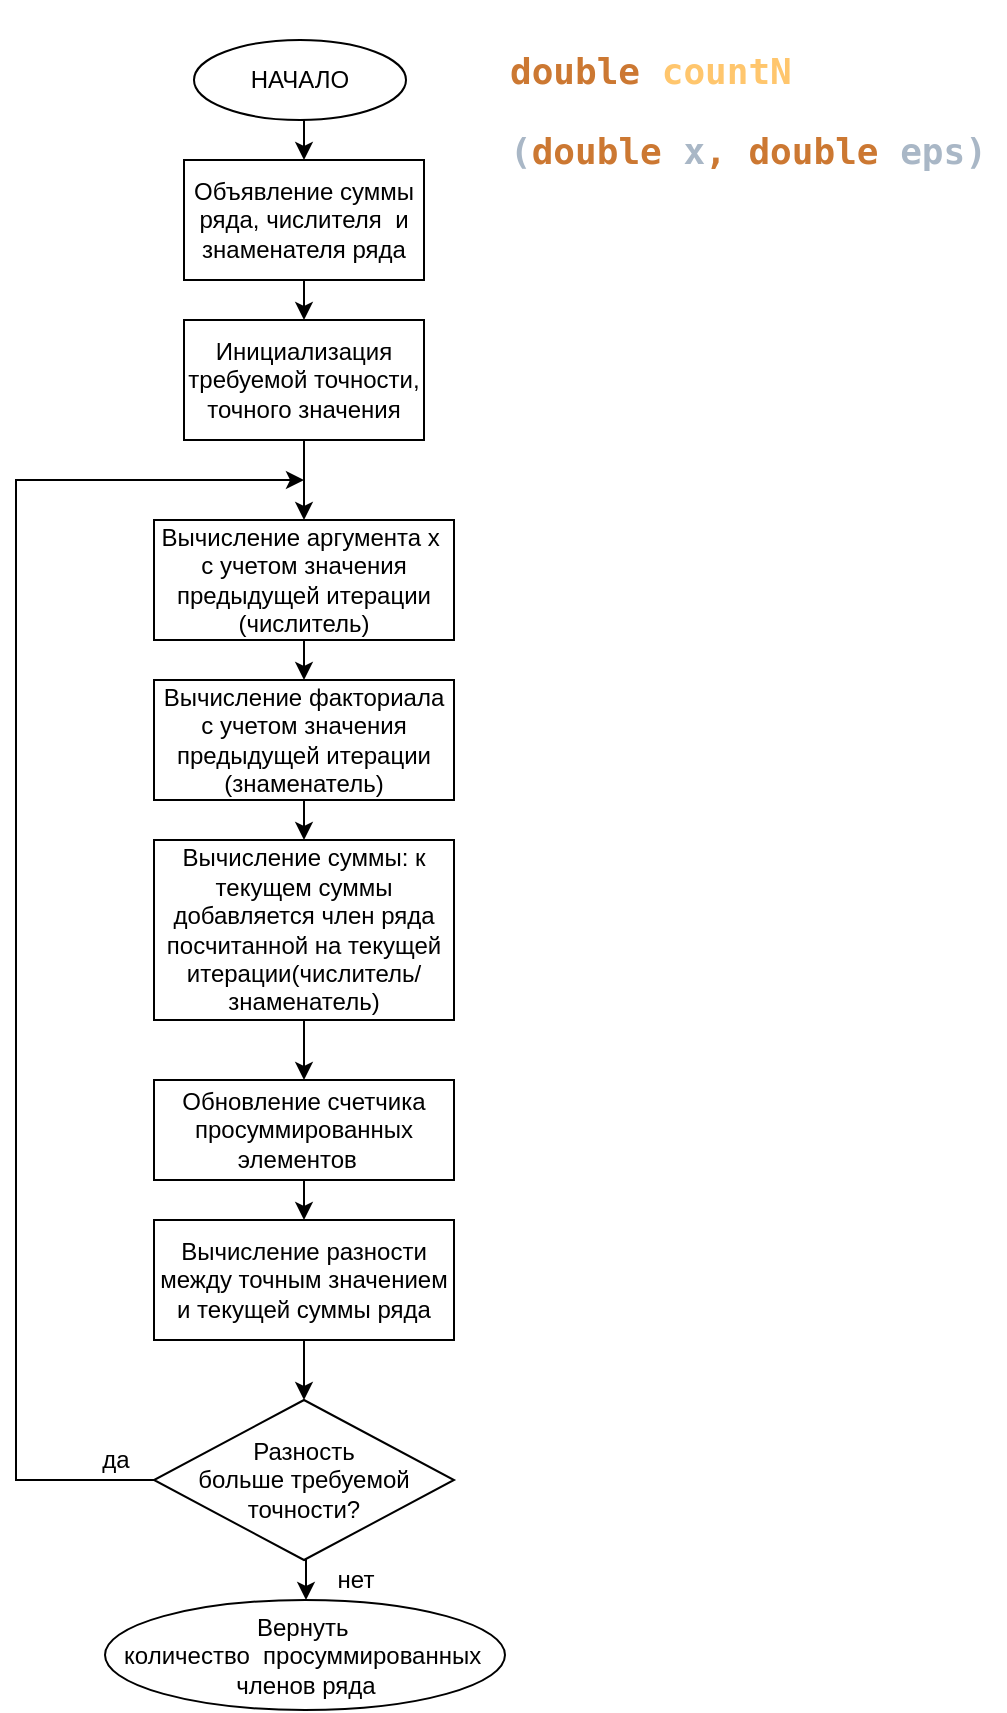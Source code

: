 <mxfile version="14.1.8" type="device" pages="4"><diagram id="C5RBs43oDa-KdzZeNtuy" name="countN"><mxGraphModel dx="1086" dy="806" grid="1" gridSize="10" guides="1" tooltips="1" connect="1" arrows="1" fold="1" page="1" pageScale="1" pageWidth="827" pageHeight="1169" math="0" shadow="0"><root><mxCell id="WIyWlLk6GJQsqaUBKTNV-0"/><mxCell id="WIyWlLk6GJQsqaUBKTNV-1" parent="WIyWlLk6GJQsqaUBKTNV-0"/><mxCell id="_njorUEZttlqK-xOGEXa-0" value="&lt;pre style=&quot;color: rgb(169 , 183 , 198) ; font-family: &amp;#34;jetbrains mono&amp;#34; , monospace ; font-size: 18px&quot;&gt;&lt;pre style=&quot;font-family: &amp;#34;jetbrains mono&amp;#34; , monospace&quot;&gt;&lt;b&gt;&lt;span style=&quot;color: rgb(204 , 120 , 50)&quot;&gt;double &lt;/span&gt;&lt;span style=&quot;color: rgb(255 , 198 , 109)&quot;&gt;countN&lt;/span&gt;&lt;/b&gt;&lt;/pre&gt;&lt;pre style=&quot;font-family: &amp;#34;jetbrains mono&amp;#34; , monospace&quot;&gt;&lt;b&gt;(&lt;span style=&quot;color: rgb(204 , 120 , 50)&quot;&gt;double &lt;/span&gt;x&lt;span style=&quot;color: rgb(204 , 120 , 50)&quot;&gt;, double &lt;/span&gt;eps)&lt;/b&gt;&lt;/pre&gt;&lt;/pre&gt;" style="text;whiteSpace=wrap;html=1;" parent="WIyWlLk6GJQsqaUBKTNV-1" vertex="1"><mxGeometry x="514.5" y="20" width="250" height="50" as="geometry"/></mxCell><mxCell id="_njorUEZttlqK-xOGEXa-4" style="edgeStyle=orthogonalEdgeStyle;rounded=0;orthogonalLoop=1;jettySize=auto;html=1;exitX=0.5;exitY=1;exitDx=0;exitDy=0;entryX=0.5;entryY=0;entryDx=0;entryDy=0;" parent="WIyWlLk6GJQsqaUBKTNV-1" source="_njorUEZttlqK-xOGEXa-1" target="_njorUEZttlqK-xOGEXa-3" edge="1"><mxGeometry relative="1" as="geometry"/></mxCell><mxCell id="_njorUEZttlqK-xOGEXa-1" value="НАЧАЛО" style="ellipse;whiteSpace=wrap;html=1;" parent="WIyWlLk6GJQsqaUBKTNV-1" vertex="1"><mxGeometry x="359" y="40" width="106" height="40" as="geometry"/></mxCell><mxCell id="_njorUEZttlqK-xOGEXa-19" style="edgeStyle=orthogonalEdgeStyle;rounded=0;orthogonalLoop=1;jettySize=auto;html=1;exitX=0.5;exitY=1;exitDx=0;exitDy=0;entryX=0.5;entryY=0;entryDx=0;entryDy=0;" parent="WIyWlLk6GJQsqaUBKTNV-1" source="_njorUEZttlqK-xOGEXa-2" target="_njorUEZttlqK-xOGEXa-7" edge="1"><mxGeometry relative="1" as="geometry"/></mxCell><mxCell id="_njorUEZttlqK-xOGEXa-2" value="Инициализация требуемой точности, точного значения" style="rounded=0;whiteSpace=wrap;html=1;" parent="WIyWlLk6GJQsqaUBKTNV-1" vertex="1"><mxGeometry x="354" y="180" width="120" height="60" as="geometry"/></mxCell><mxCell id="_njorUEZttlqK-xOGEXa-5" style="edgeStyle=orthogonalEdgeStyle;rounded=0;orthogonalLoop=1;jettySize=auto;html=1;exitX=0.5;exitY=1;exitDx=0;exitDy=0;entryX=0.5;entryY=0;entryDx=0;entryDy=0;" parent="WIyWlLk6GJQsqaUBKTNV-1" source="_njorUEZttlqK-xOGEXa-3" target="_njorUEZttlqK-xOGEXa-2" edge="1"><mxGeometry relative="1" as="geometry"/></mxCell><mxCell id="_njorUEZttlqK-xOGEXa-3" value="Объявление суммы ряда, числителя&amp;nbsp; и знаменателя ряда" style="rounded=0;whiteSpace=wrap;html=1;" parent="WIyWlLk6GJQsqaUBKTNV-1" vertex="1"><mxGeometry x="354" y="100" width="120" height="60" as="geometry"/></mxCell><mxCell id="_njorUEZttlqK-xOGEXa-21" style="edgeStyle=orthogonalEdgeStyle;rounded=0;orthogonalLoop=1;jettySize=auto;html=1;exitX=0;exitY=0.5;exitDx=0;exitDy=0;" parent="WIyWlLk6GJQsqaUBKTNV-1" source="_njorUEZttlqK-xOGEXa-6" edge="1"><mxGeometry relative="1" as="geometry"><mxPoint x="414" y="260" as="targetPoint"/><Array as="points"><mxPoint x="270" y="760"/><mxPoint x="270" y="260"/></Array></mxGeometry></mxCell><mxCell id="_njorUEZttlqK-xOGEXa-35" style="edgeStyle=orthogonalEdgeStyle;rounded=0;orthogonalLoop=1;jettySize=auto;html=1;exitX=0.5;exitY=1;exitDx=0;exitDy=0;entryX=0.5;entryY=0;entryDx=0;entryDy=0;" parent="WIyWlLk6GJQsqaUBKTNV-1" source="_njorUEZttlqK-xOGEXa-6" edge="1"><mxGeometry relative="1" as="geometry"><mxPoint x="415" y="820" as="targetPoint"/></mxGeometry></mxCell><mxCell id="_njorUEZttlqK-xOGEXa-6" value="Разность &lt;br&gt;больше требуемой точности?" style="rhombus;whiteSpace=wrap;html=1;" parent="WIyWlLk6GJQsqaUBKTNV-1" vertex="1"><mxGeometry x="339" y="720" width="150" height="80" as="geometry"/></mxCell><mxCell id="_njorUEZttlqK-xOGEXa-18" style="edgeStyle=orthogonalEdgeStyle;rounded=0;orthogonalLoop=1;jettySize=auto;html=1;exitX=0.5;exitY=1;exitDx=0;exitDy=0;entryX=0.5;entryY=0;entryDx=0;entryDy=0;" parent="WIyWlLk6GJQsqaUBKTNV-1" source="_njorUEZttlqK-xOGEXa-7" target="_njorUEZttlqK-xOGEXa-8" edge="1"><mxGeometry relative="1" as="geometry"/></mxCell><mxCell id="_njorUEZttlqK-xOGEXa-7" value="Вычисление аргумента x&amp;nbsp; с учетом значения предыдущей итерации&lt;br&gt;(числитель)" style="rounded=0;whiteSpace=wrap;html=1;" parent="WIyWlLk6GJQsqaUBKTNV-1" vertex="1"><mxGeometry x="339" y="280" width="150" height="60" as="geometry"/></mxCell><mxCell id="_njorUEZttlqK-xOGEXa-8" value="Вычисление факториала с учетом значения предыдущей итерации&lt;br&gt;(знаменатель)" style="rounded=0;whiteSpace=wrap;html=1;" parent="WIyWlLk6GJQsqaUBKTNV-1" vertex="1"><mxGeometry x="339" y="360" width="150" height="60" as="geometry"/></mxCell><mxCell id="_njorUEZttlqK-xOGEXa-16" style="edgeStyle=orthogonalEdgeStyle;rounded=0;orthogonalLoop=1;jettySize=auto;html=1;exitX=0.5;exitY=1;exitDx=0;exitDy=0;entryX=0.5;entryY=0;entryDx=0;entryDy=0;" parent="WIyWlLk6GJQsqaUBKTNV-1" source="_njorUEZttlqK-xOGEXa-8" target="_njorUEZttlqK-xOGEXa-10" edge="1"><mxGeometry relative="1" as="geometry"><mxPoint x="415" y="500" as="sourcePoint"/></mxGeometry></mxCell><mxCell id="_njorUEZttlqK-xOGEXa-15" style="edgeStyle=orthogonalEdgeStyle;rounded=0;orthogonalLoop=1;jettySize=auto;html=1;exitX=0.5;exitY=1;exitDx=0;exitDy=0;entryX=0.5;entryY=0;entryDx=0;entryDy=0;" parent="WIyWlLk6GJQsqaUBKTNV-1" source="_njorUEZttlqK-xOGEXa-10" target="_njorUEZttlqK-xOGEXa-11" edge="1"><mxGeometry relative="1" as="geometry"/></mxCell><mxCell id="_njorUEZttlqK-xOGEXa-10" value="Вычисление суммы: к текущем суммы добавляется член ряда посчитанной на текущей итерации(числитель/знаменатель)" style="rounded=0;whiteSpace=wrap;html=1;" parent="WIyWlLk6GJQsqaUBKTNV-1" vertex="1"><mxGeometry x="339" y="440" width="150" height="90" as="geometry"/></mxCell><mxCell id="_njorUEZttlqK-xOGEXa-14" style="edgeStyle=orthogonalEdgeStyle;rounded=0;orthogonalLoop=1;jettySize=auto;html=1;exitX=0.5;exitY=1;exitDx=0;exitDy=0;entryX=0.5;entryY=0;entryDx=0;entryDy=0;" parent="WIyWlLk6GJQsqaUBKTNV-1" target="_njorUEZttlqK-xOGEXa-12" edge="1"><mxGeometry relative="1" as="geometry"><mxPoint x="414" y="610" as="sourcePoint"/></mxGeometry></mxCell><mxCell id="_njorUEZttlqK-xOGEXa-11" value="Обновление счетчика просуммированных элементов&amp;nbsp;&amp;nbsp;" style="rounded=0;whiteSpace=wrap;html=1;" parent="WIyWlLk6GJQsqaUBKTNV-1" vertex="1"><mxGeometry x="339" y="560" width="150" height="50" as="geometry"/></mxCell><mxCell id="_njorUEZttlqK-xOGEXa-13" style="edgeStyle=orthogonalEdgeStyle;rounded=0;orthogonalLoop=1;jettySize=auto;html=1;exitX=0.5;exitY=1;exitDx=0;exitDy=0;entryX=0.5;entryY=0;entryDx=0;entryDy=0;" parent="WIyWlLk6GJQsqaUBKTNV-1" source="_njorUEZttlqK-xOGEXa-12" target="_njorUEZttlqK-xOGEXa-6" edge="1"><mxGeometry relative="1" as="geometry"/></mxCell><mxCell id="_njorUEZttlqK-xOGEXa-12" value="Вычисление разности между точным значением и текущей суммы ряда" style="rounded=0;whiteSpace=wrap;html=1;" parent="WIyWlLk6GJQsqaUBKTNV-1" vertex="1"><mxGeometry x="339" y="630" width="150" height="60" as="geometry"/></mxCell><mxCell id="_njorUEZttlqK-xOGEXa-22" value="да" style="text;html=1;strokeColor=none;fillColor=none;align=center;verticalAlign=middle;whiteSpace=wrap;rounded=0;" parent="WIyWlLk6GJQsqaUBKTNV-1" vertex="1"><mxGeometry x="300" y="740" width="40" height="20" as="geometry"/></mxCell><mxCell id="_njorUEZttlqK-xOGEXa-25" value="Вернуть&amp;nbsp;&lt;br&gt;количество&amp;nbsp; просуммированных&amp;nbsp;&lt;br&gt;членов ряда" style="ellipse;whiteSpace=wrap;html=1;" parent="WIyWlLk6GJQsqaUBKTNV-1" vertex="1"><mxGeometry x="314.5" y="820" width="200" height="55" as="geometry"/></mxCell><mxCell id="E9P4ykQjUUXfKqkY72c0-0" value="нет" style="text;html=1;strokeColor=none;fillColor=none;align=center;verticalAlign=middle;whiteSpace=wrap;rounded=0;" vertex="1" parent="WIyWlLk6GJQsqaUBKTNV-1"><mxGeometry x="420" y="800" width="40" height="20" as="geometry"/></mxCell></root></mxGraphModel></diagram><diagram id="UiP6hXLTtA4PAhOCMhHJ" name="ShowResult"><mxGraphModel dx="1024" dy="599" grid="1" gridSize="10" guides="1" tooltips="1" connect="1" arrows="1" fold="1" page="1" pageScale="1" pageWidth="827" pageHeight="1169" math="0" shadow="0"><root><mxCell id="69hG-W5ENH8c7veLzffT-0"/><mxCell id="69hG-W5ENH8c7veLzffT-1" parent="69hG-W5ENH8c7veLzffT-0"/><mxCell id="69hG-W5ENH8c7veLzffT-2" value="&lt;pre style=&quot;color: rgb(169 , 183 , 198) ; font-family: &amp;#34;jetbrains mono&amp;#34; , monospace ; font-size: 15px&quot;&gt;&lt;b&gt;&lt;span style=&quot;color: rgb(204 , 120 , 50)&quot;&gt;void &lt;/span&gt;&lt;span style=&quot;color: rgb(255 , 198 , 109)&quot;&gt;ShowResult&lt;/span&gt;(&lt;span style=&quot;color: rgb(204 , 120 , 50)&quot;&gt;double &lt;/span&gt;x)&lt;/b&gt;&lt;/pre&gt;" style="text;whiteSpace=wrap;html=1;" parent="69hG-W5ENH8c7veLzffT-1" vertex="1"><mxGeometry x="520" y="10" width="210" height="50" as="geometry"/></mxCell><mxCell id="69hG-W5ENH8c7veLzffT-14" style="edgeStyle=orthogonalEdgeStyle;rounded=0;orthogonalLoop=1;jettySize=auto;html=1;exitX=0.5;exitY=1;exitDx=0;exitDy=0;entryX=0.5;entryY=0;entryDx=0;entryDy=0;" parent="69hG-W5ENH8c7veLzffT-1" source="69hG-W5ENH8c7veLzffT-3" target="69hG-W5ENH8c7veLzffT-4" edge="1"><mxGeometry relative="1" as="geometry"/></mxCell><mxCell id="69hG-W5ENH8c7veLzffT-3" value="НАЧАЛО" style="ellipse;whiteSpace=wrap;html=1;" parent="69hG-W5ENH8c7veLzffT-1" vertex="1"><mxGeometry x="354" y="10" width="120" height="50" as="geometry"/></mxCell><mxCell id="69hG-W5ENH8c7veLzffT-13" style="edgeStyle=orthogonalEdgeStyle;rounded=0;orthogonalLoop=1;jettySize=auto;html=1;exitX=0.5;exitY=1;exitDx=0;exitDy=0;entryX=0.5;entryY=0;entryDx=0;entryDy=0;" parent="69hG-W5ENH8c7veLzffT-1" source="69hG-W5ENH8c7veLzffT-4" target="69hG-W5ENH8c7veLzffT-5" edge="1"><mxGeometry relative="1" as="geometry"/></mxCell><mxCell id="69hG-W5ENH8c7veLzffT-4" value="Вычисление количества просуммированных членов ряда" style="shape=process;whiteSpace=wrap;html=1;backgroundOutline=1;" parent="69hG-W5ENH8c7veLzffT-1" vertex="1"><mxGeometry x="335" y="80" width="156" height="60" as="geometry"/></mxCell><mxCell id="69hG-W5ENH8c7veLzffT-12" style="edgeStyle=orthogonalEdgeStyle;rounded=0;orthogonalLoop=1;jettySize=auto;html=1;exitX=0.5;exitY=1;exitDx=0;exitDy=0;entryX=0.5;entryY=0;entryDx=0;entryDy=0;" parent="69hG-W5ENH8c7veLzffT-1" source="69hG-W5ENH8c7veLzffT-5" target="69hG-W5ENH8c7veLzffT-6" edge="1"><mxGeometry relative="1" as="geometry"/></mxCell><mxCell id="69hG-W5ENH8c7veLzffT-5" value="Вывод количества просуммированных &lt;br&gt;членов ряда" style="shape=parallelogram;perimeter=parallelogramPerimeter;whiteSpace=wrap;html=1;fixedSize=1;" parent="69hG-W5ENH8c7veLzffT-1" vertex="1"><mxGeometry x="335" y="170" width="156" height="60" as="geometry"/></mxCell><mxCell id="69hG-W5ENH8c7veLzffT-10" style="edgeStyle=orthogonalEdgeStyle;rounded=0;orthogonalLoop=1;jettySize=auto;html=1;exitX=0.5;exitY=1;exitDx=0;exitDy=0;entryX=0.5;entryY=0;entryDx=0;entryDy=0;" parent="69hG-W5ENH8c7veLzffT-1" source="69hG-W5ENH8c7veLzffT-6" target="69hG-W5ENH8c7veLzffT-7" edge="1"><mxGeometry relative="1" as="geometry"/></mxCell><mxCell id="69hG-W5ENH8c7veLzffT-16" style="edgeStyle=orthogonalEdgeStyle;rounded=0;orthogonalLoop=1;jettySize=auto;html=1;exitX=1;exitY=0.5;exitDx=0;exitDy=0;" parent="69hG-W5ENH8c7veLzffT-1" source="69hG-W5ENH8c7veLzffT-6" target="69hG-W5ENH8c7veLzffT-15" edge="1"><mxGeometry relative="1" as="geometry"><Array as="points"><mxPoint x="520" y="300"/><mxPoint x="520" y="610"/><mxPoint x="413" y="610"/></Array></mxGeometry></mxCell><mxCell id="69hG-W5ENH8c7veLzffT-6" value="Повторяем&lt;br&gt;цикл заданное&lt;br&gt;&amp;nbsp;количество раз &lt;br&gt;(количество строк)" style="shape=hexagon;perimeter=hexagonPerimeter2;whiteSpace=wrap;html=1;fixedSize=1;" parent="69hG-W5ENH8c7veLzffT-1" vertex="1"><mxGeometry x="340" y="260" width="146" height="80" as="geometry"/></mxCell><mxCell id="69hG-W5ENH8c7veLzffT-9" style="edgeStyle=orthogonalEdgeStyle;rounded=0;orthogonalLoop=1;jettySize=auto;html=1;exitX=0.5;exitY=1;exitDx=0;exitDy=0;entryX=0.5;entryY=0;entryDx=0;entryDy=0;" parent="69hG-W5ENH8c7veLzffT-1" source="69hG-W5ENH8c7veLzffT-7" target="69hG-W5ENH8c7veLzffT-8" edge="1"><mxGeometry relative="1" as="geometry"/></mxCell><mxCell id="69hG-W5ENH8c7veLzffT-7" value="Вычисление суммы ряда для текущего значения аргумента" style="shape=process;whiteSpace=wrap;html=1;backgroundOutline=1;" parent="69hG-W5ENH8c7veLzffT-1" vertex="1"><mxGeometry x="335" y="360" width="156" height="60" as="geometry"/></mxCell><mxCell id="69hG-W5ENH8c7veLzffT-11" style="edgeStyle=orthogonalEdgeStyle;rounded=0;orthogonalLoop=1;jettySize=auto;html=1;entryX=0;entryY=0.5;entryDx=0;entryDy=0;" parent="69hG-W5ENH8c7veLzffT-1" target="69hG-W5ENH8c7veLzffT-6" edge="1"><mxGeometry relative="1" as="geometry"><mxPoint x="413" y="560" as="sourcePoint"/><Array as="points"><mxPoint x="413" y="580"/><mxPoint x="289" y="580"/><mxPoint x="289" y="300"/></Array></mxGeometry></mxCell><mxCell id="1hoEYIJ4Gn6rwp1kIhhM-1" style="edgeStyle=orthogonalEdgeStyle;rounded=0;orthogonalLoop=1;jettySize=auto;html=1;exitX=0.5;exitY=1;exitDx=0;exitDy=0;entryX=0.5;entryY=0;entryDx=0;entryDy=0;" parent="69hG-W5ENH8c7veLzffT-1" source="69hG-W5ENH8c7veLzffT-8" target="1hoEYIJ4Gn6rwp1kIhhM-0" edge="1"><mxGeometry relative="1" as="geometry"/></mxCell><mxCell id="69hG-W5ENH8c7veLzffT-8" value="Форматированный &lt;br&gt;вывод значений&lt;br&gt;с таблицей " style="shape=parallelogram;perimeter=parallelogramPerimeter;whiteSpace=wrap;html=1;fixedSize=1;" parent="69hG-W5ENH8c7veLzffT-1" vertex="1"><mxGeometry x="334" y="440" width="157" height="60" as="geometry"/></mxCell><mxCell id="69hG-W5ENH8c7veLzffT-15" value="КОНЕЦ" style="ellipse;whiteSpace=wrap;html=1;" parent="69hG-W5ENH8c7veLzffT-1" vertex="1"><mxGeometry x="354" y="640" width="120" height="40" as="geometry"/></mxCell><mxCell id="1hoEYIJ4Gn6rwp1kIhhM-0" value="Увеличение аргумента x" style="rounded=0;whiteSpace=wrap;html=1;" parent="69hG-W5ENH8c7veLzffT-1" vertex="1"><mxGeometry x="352.5" y="520" width="120" height="40" as="geometry"/></mxCell></root></mxGraphModel></diagram><diagram id="KwkBsaJ4FfKOcmOp2AOE" name="main"><mxGraphModel dx="1278" dy="948" grid="1" gridSize="10" guides="1" tooltips="1" connect="1" arrows="1" fold="1" page="1" pageScale="1" pageWidth="827" pageHeight="1169" math="0" shadow="0"><root><mxCell id="9joBkkqMxvpNQsc5ABYa-0"/><mxCell id="9joBkkqMxvpNQsc5ABYa-1" parent="9joBkkqMxvpNQsc5ABYa-0"/><mxCell id="9joBkkqMxvpNQsc5ABYa-19" style="edgeStyle=orthogonalEdgeStyle;rounded=0;orthogonalLoop=1;jettySize=auto;html=1;exitX=0.5;exitY=1;exitDx=0;exitDy=0;entryX=0.5;entryY=0;entryDx=0;entryDy=0;" parent="9joBkkqMxvpNQsc5ABYa-1" source="9joBkkqMxvpNQsc5ABYa-2" target="9joBkkqMxvpNQsc5ABYa-6" edge="1"><mxGeometry relative="1" as="geometry"><mxPoint x="413" y="100" as="targetPoint"/></mxGeometry></mxCell><mxCell id="9joBkkqMxvpNQsc5ABYa-2" value="НАЧАЛО" style="ellipse;whiteSpace=wrap;html=1;" parent="9joBkkqMxvpNQsc5ABYa-1" vertex="1"><mxGeometry x="353" y="200" width="120" height="50" as="geometry"/></mxCell><mxCell id="9joBkkqMxvpNQsc5ABYa-23" style="edgeStyle=orthogonalEdgeStyle;rounded=0;orthogonalLoop=1;jettySize=auto;html=1;exitX=0.5;exitY=1;exitDx=0;exitDy=0;entryX=0.5;entryY=0;entryDx=0;entryDy=0;" parent="9joBkkqMxvpNQsc5ABYa-1" source="9joBkkqMxvpNQsc5ABYa-6" target="9joBkkqMxvpNQsc5ABYa-8" edge="1"><mxGeometry relative="1" as="geometry"/></mxCell><mxCell id="9joBkkqMxvpNQsc5ABYa-6" value="Ввод аргумента x" style="shape=parallelogram;perimeter=parallelogramPerimeter;whiteSpace=wrap;html=1;fixedSize=1;" parent="9joBkkqMxvpNQsc5ABYa-1" vertex="1"><mxGeometry x="347.75" y="290" width="130.5" height="50" as="geometry"/></mxCell><mxCell id="9joBkkqMxvpNQsc5ABYa-12" style="edgeStyle=orthogonalEdgeStyle;rounded=0;orthogonalLoop=1;jettySize=auto;html=1;exitX=0;exitY=0.5;exitDx=0;exitDy=0;entryX=0.5;entryY=0;entryDx=0;entryDy=0;" parent="9joBkkqMxvpNQsc5ABYa-1" source="9joBkkqMxvpNQsc5ABYa-8" target="9joBkkqMxvpNQsc5ABYa-10" edge="1"><mxGeometry relative="1" as="geometry"/></mxCell><mxCell id="9joBkkqMxvpNQsc5ABYa-16" style="edgeStyle=orthogonalEdgeStyle;rounded=0;orthogonalLoop=1;jettySize=auto;html=1;exitX=1;exitY=0.5;exitDx=0;exitDy=0;" parent="9joBkkqMxvpNQsc5ABYa-1" source="9joBkkqMxvpNQsc5ABYa-8" target="9joBkkqMxvpNQsc5ABYa-15" edge="1"><mxGeometry relative="1" as="geometry"/></mxCell><mxCell id="9joBkkqMxvpNQsc5ABYa-8" value="Введеный &lt;br&gt;аргумент соотвествует промежтку?" style="rhombus;whiteSpace=wrap;html=1;" parent="9joBkkqMxvpNQsc5ABYa-1" vertex="1"><mxGeometry x="340" y="370" width="150" height="80" as="geometry"/></mxCell><mxCell id="9joBkkqMxvpNQsc5ABYa-10" value="Вывод результатов&amp;nbsp;" style="shape=process;whiteSpace=wrap;html=1;backgroundOutline=1;" parent="9joBkkqMxvpNQsc5ABYa-1" vertex="1"><mxGeometry x="248" y="510" width="120" height="60" as="geometry"/></mxCell><mxCell id="70gcY34M2RA2gyjXYZfD-1" style="edgeStyle=orthogonalEdgeStyle;rounded=0;orthogonalLoop=1;jettySize=auto;html=1;exitX=0.5;exitY=1;exitDx=0;exitDy=0;" edge="1" parent="9joBkkqMxvpNQsc5ABYa-1" source="9joBkkqMxvpNQsc5ABYa-10"><mxGeometry relative="1" as="geometry"><mxPoint x="310" y="600" as="sourcePoint"/><mxPoint x="415" y="650" as="targetPoint"/><Array as="points"><mxPoint x="310" y="650"/></Array></mxGeometry></mxCell><mxCell id="9joBkkqMxvpNQsc5ABYa-13" value="да" style="text;html=1;strokeColor=none;fillColor=none;align=center;verticalAlign=middle;whiteSpace=wrap;rounded=0;" parent="9joBkkqMxvpNQsc5ABYa-1" vertex="1"><mxGeometry x="313" y="390" width="40" height="20" as="geometry"/></mxCell><mxCell id="70gcY34M2RA2gyjXYZfD-2" style="edgeStyle=orthogonalEdgeStyle;rounded=0;orthogonalLoop=1;jettySize=auto;html=1;exitX=0.5;exitY=1;exitDx=0;exitDy=0;" edge="1" parent="9joBkkqMxvpNQsc5ABYa-1" source="9joBkkqMxvpNQsc5ABYa-15"><mxGeometry relative="1" as="geometry"><mxPoint x="410" y="650" as="targetPoint"/><Array as="points"><mxPoint x="516" y="650"/></Array></mxGeometry></mxCell><mxCell id="9joBkkqMxvpNQsc5ABYa-15" value="Вывод о ошибке: повторите ввод" style="shape=parallelogram;perimeter=parallelogramPerimeter;whiteSpace=wrap;html=1;fixedSize=1;" parent="9joBkkqMxvpNQsc5ABYa-1" vertex="1"><mxGeometry x="450" y="510" width="132" height="60" as="geometry"/></mxCell><mxCell id="9joBkkqMxvpNQsc5ABYa-22" value="нет" style="text;html=1;strokeColor=none;fillColor=none;align=center;verticalAlign=middle;whiteSpace=wrap;rounded=0;" parent="9joBkkqMxvpNQsc5ABYa-1" vertex="1"><mxGeometry x="473" y="380" width="40" height="20" as="geometry"/></mxCell><mxCell id="9joBkkqMxvpNQsc5ABYa-27" value="КОНЕЦ" style="ellipse;whiteSpace=wrap;html=1;" parent="9joBkkqMxvpNQsc5ABYa-1" vertex="1"><mxGeometry x="368" y="690" width="90" height="40" as="geometry"/></mxCell><mxCell id="70gcY34M2RA2gyjXYZfD-3" value="" style="endArrow=classic;html=1;entryX=0.5;entryY=0;entryDx=0;entryDy=0;" edge="1" parent="9joBkkqMxvpNQsc5ABYa-1" target="9joBkkqMxvpNQsc5ABYa-27"><mxGeometry width="50" height="50" relative="1" as="geometry"><mxPoint x="413" y="650" as="sourcePoint"/><mxPoint x="450" y="670" as="targetPoint"/><Array as="points"/></mxGeometry></mxCell></root></mxGraphModel></diagram><diagram id="YhC5e-rng8p5R_NPb8Wf" name="Страница 4"><mxGraphModel dx="1086" dy="806" grid="1" gridSize="10" guides="1" tooltips="1" connect="1" arrows="1" fold="1" page="1" pageScale="1" pageWidth="827" pageHeight="1169" math="0" shadow="0"><root><mxCell id="WLP7Li8KV32TNGhwJwOq-0"/><mxCell id="WLP7Li8KV32TNGhwJwOq-1" parent="WLP7Li8KV32TNGhwJwOq-0"/><mxCell id="WLP7Li8KV32TNGhwJwOq-2" value="&lt;pre style=&quot;color: rgb(169 , 183 , 198) ; font-family: &amp;#34;jetbrains mono&amp;#34; , monospace ; font-size: 18px&quot;&gt;&lt;pre style=&quot;font-family: &amp;#34;jetbrains mono&amp;#34; , monospace&quot;&gt;&lt;pre style=&quot;font-family: &amp;#34;jetbrains mono&amp;#34; , monospace&quot;&gt;&lt;b&gt;&lt;span style=&quot;color: rgb(204 , 120 , 50)&quot;&gt;double &lt;/span&gt;&lt;span style=&quot;color: rgb(255 , 198 , 109)&quot;&gt;calc&lt;/span&gt;&lt;/b&gt;&lt;/pre&gt;&lt;pre style=&quot;font-family: &amp;#34;jetbrains mono&amp;#34; , monospace&quot;&gt;&lt;b&gt;(&lt;span style=&quot;color: rgb(204 , 120 , 50)&quot;&gt;double &lt;/span&gt;x&lt;span style=&quot;color: rgb(204 , 120 , 50)&quot;&gt;, double &lt;/span&gt;N)&lt;/b&gt;&lt;/pre&gt;&lt;/pre&gt;&lt;/pre&gt;" style="text;whiteSpace=wrap;html=1;" vertex="1" parent="WLP7Li8KV32TNGhwJwOq-1"><mxGeometry x="514.5" y="90" width="250" height="50" as="geometry"/></mxCell><mxCell id="WLP7Li8KV32TNGhwJwOq-3" style="edgeStyle=orthogonalEdgeStyle;rounded=0;orthogonalLoop=1;jettySize=auto;html=1;exitX=0.5;exitY=1;exitDx=0;exitDy=0;entryX=0.5;entryY=0;entryDx=0;entryDy=0;" edge="1" parent="WLP7Li8KV32TNGhwJwOq-1" source="WLP7Li8KV32TNGhwJwOq-4" target="WLP7Li8KV32TNGhwJwOq-8"><mxGeometry relative="1" as="geometry"/></mxCell><mxCell id="WLP7Li8KV32TNGhwJwOq-4" value="НАЧАЛО" style="ellipse;whiteSpace=wrap;html=1;" vertex="1" parent="WLP7Li8KV32TNGhwJwOq-1"><mxGeometry x="359" y="100" width="106" height="40" as="geometry"/></mxCell><mxCell id="WLP7Li8KV32TNGhwJwOq-27" style="edgeStyle=orthogonalEdgeStyle;rounded=0;orthogonalLoop=1;jettySize=auto;html=1;exitX=0.5;exitY=1;exitDx=0;exitDy=0;entryX=0.5;entryY=0;entryDx=0;entryDy=0;" edge="1" parent="WLP7Li8KV32TNGhwJwOq-1" source="WLP7Li8KV32TNGhwJwOq-8" target="WLP7Li8KV32TNGhwJwOq-11"><mxGeometry relative="1" as="geometry"/></mxCell><mxCell id="WLP7Li8KV32TNGhwJwOq-8" value="Объявление суммы ряда, числителя&amp;nbsp; и знаменателя ряда" style="rounded=0;whiteSpace=wrap;html=1;" vertex="1" parent="WLP7Li8KV32TNGhwJwOq-1"><mxGeometry x="354" y="160" width="120" height="60" as="geometry"/></mxCell><mxCell id="WLP7Li8KV32TNGhwJwOq-28" style="edgeStyle=orthogonalEdgeStyle;rounded=0;orthogonalLoop=1;jettySize=auto;html=1;exitX=0.5;exitY=1;exitDx=0;exitDy=0;entryX=0.5;entryY=0;entryDx=0;entryDy=0;" edge="1" parent="WLP7Li8KV32TNGhwJwOq-1" source="WLP7Li8KV32TNGhwJwOq-11" target="WLP7Li8KV32TNGhwJwOq-13"><mxGeometry relative="1" as="geometry"/></mxCell><mxCell id="WLP7Li8KV32TNGhwJwOq-29" style="edgeStyle=orthogonalEdgeStyle;rounded=0;orthogonalLoop=1;jettySize=auto;html=1;exitX=0;exitY=0.5;exitDx=0;exitDy=0;entryX=0.5;entryY=0;entryDx=0;entryDy=0;" edge="1" parent="WLP7Li8KV32TNGhwJwOq-1" source="WLP7Li8KV32TNGhwJwOq-11" target="WLP7Li8KV32TNGhwJwOq-23"><mxGeometry relative="1" as="geometry"><Array as="points"><mxPoint x="260" y="290"/><mxPoint x="260" y="800"/><mxPoint x="415" y="800"/></Array></mxGeometry></mxCell><mxCell id="WLP7Li8KV32TNGhwJwOq-11" value="Подсчитано &lt;br&gt;требуемое количество итераций?" style="rhombus;whiteSpace=wrap;html=1;" vertex="1" parent="WLP7Li8KV32TNGhwJwOq-1"><mxGeometry x="339" y="250" width="150" height="80" as="geometry"/></mxCell><mxCell id="WLP7Li8KV32TNGhwJwOq-12" style="edgeStyle=orthogonalEdgeStyle;rounded=0;orthogonalLoop=1;jettySize=auto;html=1;exitX=0.5;exitY=1;exitDx=0;exitDy=0;entryX=0.5;entryY=0;entryDx=0;entryDy=0;" edge="1" parent="WLP7Li8KV32TNGhwJwOq-1" source="WLP7Li8KV32TNGhwJwOq-13" target="WLP7Li8KV32TNGhwJwOq-14"><mxGeometry relative="1" as="geometry"/></mxCell><mxCell id="WLP7Li8KV32TNGhwJwOq-13" value="Вычисление аргумента x&amp;nbsp; с учетом значения предыдущей итерации&lt;br&gt;(числитель)" style="rounded=0;whiteSpace=wrap;html=1;" vertex="1" parent="WLP7Li8KV32TNGhwJwOq-1"><mxGeometry x="339" y="350" width="150" height="60" as="geometry"/></mxCell><mxCell id="WLP7Li8KV32TNGhwJwOq-14" value="Вычисление факториала с учетом значения предыдущей итерации&lt;br&gt;(знаменатель)" style="rounded=0;whiteSpace=wrap;html=1;" vertex="1" parent="WLP7Li8KV32TNGhwJwOq-1"><mxGeometry x="339" y="430" width="150" height="60" as="geometry"/></mxCell><mxCell id="WLP7Li8KV32TNGhwJwOq-15" style="edgeStyle=orthogonalEdgeStyle;rounded=0;orthogonalLoop=1;jettySize=auto;html=1;exitX=0.5;exitY=1;exitDx=0;exitDy=0;entryX=0.5;entryY=0;entryDx=0;entryDy=0;" edge="1" parent="WLP7Li8KV32TNGhwJwOq-1" source="WLP7Li8KV32TNGhwJwOq-14" target="WLP7Li8KV32TNGhwJwOq-17"><mxGeometry relative="1" as="geometry"><mxPoint x="415" y="570" as="sourcePoint"/></mxGeometry></mxCell><mxCell id="WLP7Li8KV32TNGhwJwOq-16" style="edgeStyle=orthogonalEdgeStyle;rounded=0;orthogonalLoop=1;jettySize=auto;html=1;exitX=0.5;exitY=1;exitDx=0;exitDy=0;entryX=0.5;entryY=0;entryDx=0;entryDy=0;" edge="1" parent="WLP7Li8KV32TNGhwJwOq-1" source="WLP7Li8KV32TNGhwJwOq-17" target="WLP7Li8KV32TNGhwJwOq-19"><mxGeometry relative="1" as="geometry"/></mxCell><mxCell id="WLP7Li8KV32TNGhwJwOq-17" value="Вычисление суммы: к текущем суммы добавляется член ряда посчитанной на текущей итерации(числитель/знаменатель)" style="rounded=0;whiteSpace=wrap;html=1;" vertex="1" parent="WLP7Li8KV32TNGhwJwOq-1"><mxGeometry x="339" y="510" width="150" height="90" as="geometry"/></mxCell><mxCell id="WLP7Li8KV32TNGhwJwOq-18" style="edgeStyle=orthogonalEdgeStyle;rounded=0;orthogonalLoop=1;jettySize=auto;html=1;exitX=0.5;exitY=1;exitDx=0;exitDy=0;entryX=0.5;entryY=0;entryDx=0;entryDy=0;" edge="1" parent="WLP7Li8KV32TNGhwJwOq-1" target="WLP7Li8KV32TNGhwJwOq-21"><mxGeometry relative="1" as="geometry"><mxPoint x="414" y="680" as="sourcePoint"/></mxGeometry></mxCell><mxCell id="WLP7Li8KV32TNGhwJwOq-19" value="Обновление счетчика просуммированных элементов&amp;nbsp;&amp;nbsp;" style="rounded=0;whiteSpace=wrap;html=1;" vertex="1" parent="WLP7Li8KV32TNGhwJwOq-1"><mxGeometry x="339" y="630" width="150" height="50" as="geometry"/></mxCell><mxCell id="WLP7Li8KV32TNGhwJwOq-30" style="edgeStyle=orthogonalEdgeStyle;rounded=0;orthogonalLoop=1;jettySize=auto;html=1;exitX=0.5;exitY=1;exitDx=0;exitDy=0;" edge="1" parent="WLP7Li8KV32TNGhwJwOq-1" source="WLP7Li8KV32TNGhwJwOq-21"><mxGeometry relative="1" as="geometry"><mxPoint x="414" y="230" as="targetPoint"/><Array as="points"><mxPoint x="414" y="780"/><mxPoint x="600" y="780"/><mxPoint x="600" y="230"/></Array></mxGeometry></mxCell><mxCell id="WLP7Li8KV32TNGhwJwOq-21" value="Вычисление разности между точным значением и текущей суммы ряда" style="rounded=0;whiteSpace=wrap;html=1;" vertex="1" parent="WLP7Li8KV32TNGhwJwOq-1"><mxGeometry x="339" y="700" width="150" height="60" as="geometry"/></mxCell><mxCell id="WLP7Li8KV32TNGhwJwOq-22" value="да" style="text;html=1;strokeColor=none;fillColor=none;align=center;verticalAlign=middle;whiteSpace=wrap;rounded=0;" vertex="1" parent="WLP7Li8KV32TNGhwJwOq-1"><mxGeometry x="299" y="260" width="40" height="20" as="geometry"/></mxCell><mxCell id="WLP7Li8KV32TNGhwJwOq-23" value="Вернуть&amp;nbsp;&lt;br&gt;сумму ряда" style="ellipse;whiteSpace=wrap;html=1;" vertex="1" parent="WLP7Li8KV32TNGhwJwOq-1"><mxGeometry x="314.5" y="840" width="200" height="55" as="geometry"/></mxCell><mxCell id="WLP7Li8KV32TNGhwJwOq-24" value="нет" style="text;html=1;strokeColor=none;fillColor=none;align=center;verticalAlign=middle;whiteSpace=wrap;rounded=0;" vertex="1" parent="WLP7Li8KV32TNGhwJwOq-1"><mxGeometry x="414" y="330" width="40" height="20" as="geometry"/></mxCell></root></mxGraphModel></diagram></mxfile>